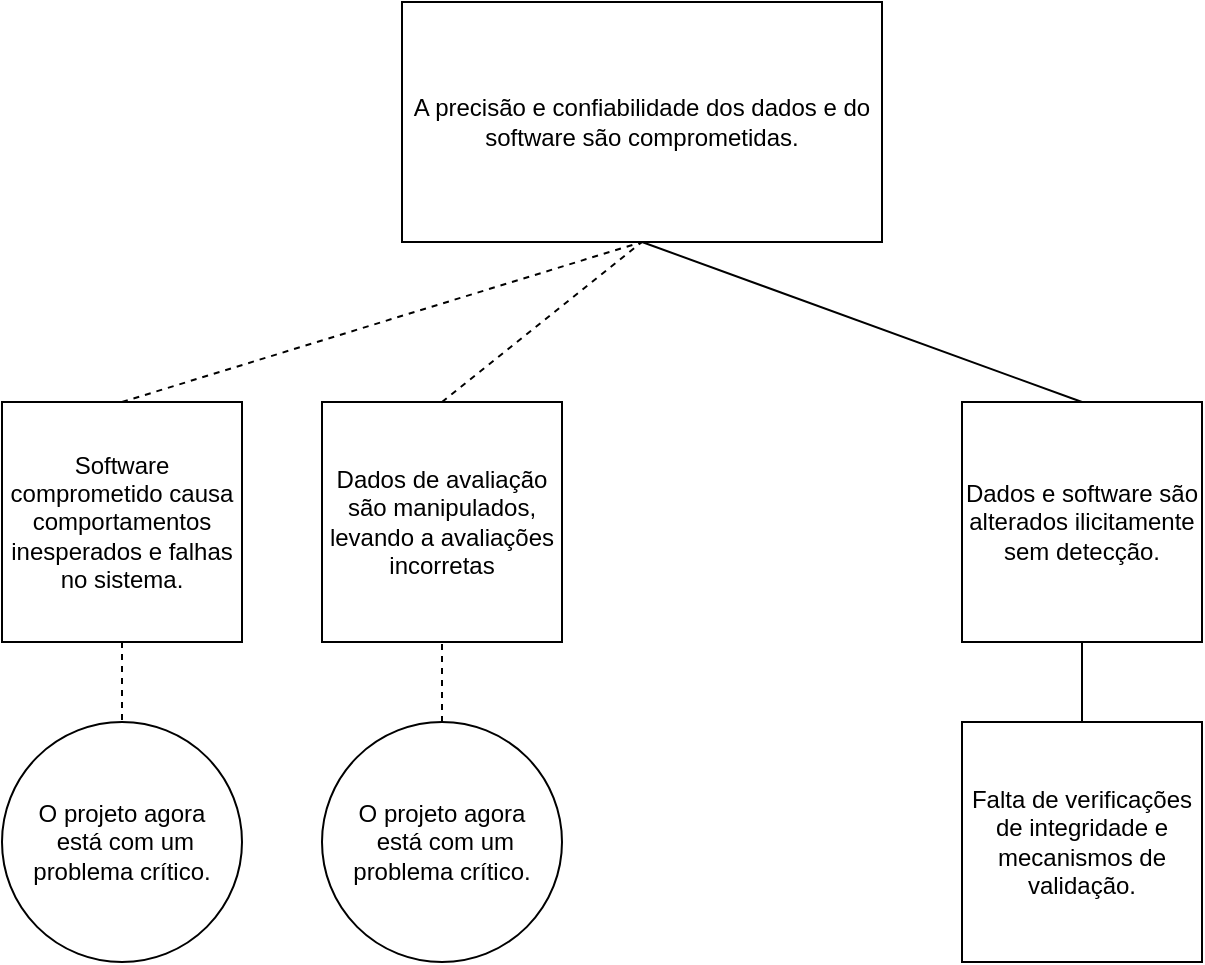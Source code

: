 <mxfile version="24.4.9" type="github">
  <diagram name="Page-1" id="gvLxUHFnU8IZa0GzhTcP">
    <mxGraphModel dx="1434" dy="754" grid="1" gridSize="10" guides="1" tooltips="1" connect="1" arrows="1" fold="1" page="1" pageScale="1" pageWidth="850" pageHeight="1100" math="0" shadow="0">
      <root>
        <mxCell id="0" />
        <mxCell id="1" parent="0" />
        <mxCell id="05OaDS_oxycDDYmmTc8Z-1" value="&lt;p&gt;&lt;/p&gt;&lt;p&gt;&lt;/p&gt;&lt;p&gt;&lt;/p&gt;&lt;p&gt;&lt;/p&gt;&lt;p&gt;&lt;/p&gt;&lt;p&gt;&lt;/p&gt;&lt;p&gt;A precisão e confiabilidade dos dados e do software são comprometidas.&lt;/p&gt;&lt;p&gt;&lt;/p&gt;" style="rounded=0;whiteSpace=wrap;html=1;" vertex="1" parent="1">
          <mxGeometry x="880" y="120" width="240" height="120" as="geometry" />
        </mxCell>
        <mxCell id="05OaDS_oxycDDYmmTc8Z-2" value="O projeto agora&lt;div&gt;&amp;nbsp;está com um problema crítico.&lt;/div&gt;" style="ellipse;whiteSpace=wrap;html=1;aspect=fixed;" vertex="1" parent="1">
          <mxGeometry x="680" y="480" width="120" height="120" as="geometry" />
        </mxCell>
        <mxCell id="05OaDS_oxycDDYmmTc8Z-3" value="" style="endArrow=none;dashed=1;html=1;rounded=0;exitX=0.5;exitY=1;exitDx=0;exitDy=0;entryX=0.5;entryY=0;entryDx=0;entryDy=0;" edge="1" parent="1" source="05OaDS_oxycDDYmmTc8Z-8" target="05OaDS_oxycDDYmmTc8Z-2">
          <mxGeometry width="50" height="50" relative="1" as="geometry">
            <mxPoint x="1060" y="410" as="sourcePoint" />
            <mxPoint x="1110" y="360" as="targetPoint" />
          </mxGeometry>
        </mxCell>
        <mxCell id="05OaDS_oxycDDYmmTc8Z-4" value="Dados e software são alterados ilicitamente sem detecção." style="whiteSpace=wrap;html=1;aspect=fixed;" vertex="1" parent="1">
          <mxGeometry x="1160" y="320" width="120" height="120" as="geometry" />
        </mxCell>
        <mxCell id="05OaDS_oxycDDYmmTc8Z-5" value="" style="endArrow=none;html=1;rounded=0;entryX=0.5;entryY=1;entryDx=0;entryDy=0;exitX=0.5;exitY=0;exitDx=0;exitDy=0;" edge="1" parent="1" source="05OaDS_oxycDDYmmTc8Z-4" target="05OaDS_oxycDDYmmTc8Z-1">
          <mxGeometry width="50" height="50" relative="1" as="geometry">
            <mxPoint x="1060" y="410" as="sourcePoint" />
            <mxPoint x="1110" y="360" as="targetPoint" />
          </mxGeometry>
        </mxCell>
        <mxCell id="05OaDS_oxycDDYmmTc8Z-6" value="Falta de verificações de integridade e mecanismos de validação." style="whiteSpace=wrap;html=1;aspect=fixed;" vertex="1" parent="1">
          <mxGeometry x="1160" y="480" width="120" height="120" as="geometry" />
        </mxCell>
        <mxCell id="05OaDS_oxycDDYmmTc8Z-7" value="" style="endArrow=none;html=1;rounded=0;entryX=0.5;entryY=1;entryDx=0;entryDy=0;exitX=0.5;exitY=0;exitDx=0;exitDy=0;" edge="1" parent="1" source="05OaDS_oxycDDYmmTc8Z-6" target="05OaDS_oxycDDYmmTc8Z-4">
          <mxGeometry width="50" height="50" relative="1" as="geometry">
            <mxPoint x="1060" y="410" as="sourcePoint" />
            <mxPoint x="1140" y="380" as="targetPoint" />
          </mxGeometry>
        </mxCell>
        <mxCell id="05OaDS_oxycDDYmmTc8Z-8" value="Software comprometido causa comportamentos inesperados e falhas no sistema." style="whiteSpace=wrap;html=1;aspect=fixed;" vertex="1" parent="1">
          <mxGeometry x="680" y="320" width="120" height="120" as="geometry" />
        </mxCell>
        <mxCell id="05OaDS_oxycDDYmmTc8Z-9" value="" style="endArrow=none;dashed=1;html=1;rounded=0;entryX=0.5;entryY=1;entryDx=0;entryDy=0;exitX=0.5;exitY=0;exitDx=0;exitDy=0;" edge="1" parent="1" source="05OaDS_oxycDDYmmTc8Z-10" target="05OaDS_oxycDDYmmTc8Z-1">
          <mxGeometry width="50" height="50" relative="1" as="geometry">
            <mxPoint x="1060" y="530" as="sourcePoint" />
            <mxPoint x="820" y="440" as="targetPoint" />
          </mxGeometry>
        </mxCell>
        <mxCell id="05OaDS_oxycDDYmmTc8Z-10" value="Dados de avaliação são manipulados, levando a avaliações incorretas" style="whiteSpace=wrap;html=1;aspect=fixed;" vertex="1" parent="1">
          <mxGeometry x="840" y="320" width="120" height="120" as="geometry" />
        </mxCell>
        <mxCell id="05OaDS_oxycDDYmmTc8Z-11" value="O projeto agora&lt;div&gt;&amp;nbsp;está com um problema crítico.&lt;/div&gt;" style="ellipse;whiteSpace=wrap;html=1;aspect=fixed;" vertex="1" parent="1">
          <mxGeometry x="840" y="480" width="120" height="120" as="geometry" />
        </mxCell>
        <mxCell id="05OaDS_oxycDDYmmTc8Z-12" value="" style="endArrow=none;dashed=1;html=1;rounded=0;entryX=0.5;entryY=1;entryDx=0;entryDy=0;exitX=0.5;exitY=0;exitDx=0;exitDy=0;" edge="1" parent="1" source="05OaDS_oxycDDYmmTc8Z-11" target="05OaDS_oxycDDYmmTc8Z-10">
          <mxGeometry width="50" height="50" relative="1" as="geometry">
            <mxPoint x="1060" y="530" as="sourcePoint" />
            <mxPoint x="1110" y="480" as="targetPoint" />
          </mxGeometry>
        </mxCell>
        <mxCell id="05OaDS_oxycDDYmmTc8Z-13" value="" style="endArrow=none;dashed=1;html=1;rounded=0;entryX=0.5;entryY=1;entryDx=0;entryDy=0;exitX=0.5;exitY=0;exitDx=0;exitDy=0;" edge="1" parent="1" source="05OaDS_oxycDDYmmTc8Z-8" target="05OaDS_oxycDDYmmTc8Z-1">
          <mxGeometry width="50" height="50" relative="1" as="geometry">
            <mxPoint x="910" y="330" as="sourcePoint" />
            <mxPoint x="1010" y="250" as="targetPoint" />
          </mxGeometry>
        </mxCell>
      </root>
    </mxGraphModel>
  </diagram>
</mxfile>
